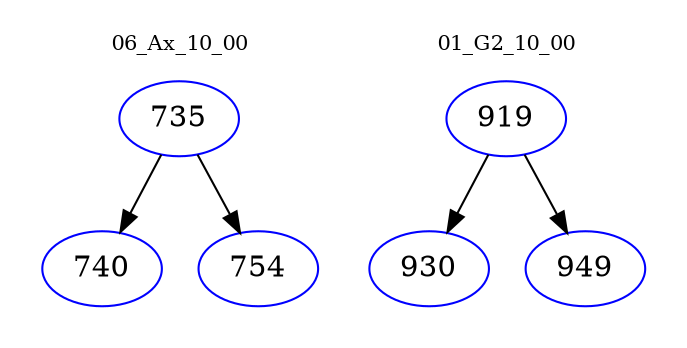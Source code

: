 digraph{
subgraph cluster_0 {
color = white
label = "06_Ax_10_00";
fontsize=10;
T0_735 [label="735", color="blue"]
T0_735 -> T0_740 [color="black"]
T0_740 [label="740", color="blue"]
T0_735 -> T0_754 [color="black"]
T0_754 [label="754", color="blue"]
}
subgraph cluster_1 {
color = white
label = "01_G2_10_00";
fontsize=10;
T1_919 [label="919", color="blue"]
T1_919 -> T1_930 [color="black"]
T1_930 [label="930", color="blue"]
T1_919 -> T1_949 [color="black"]
T1_949 [label="949", color="blue"]
}
}
